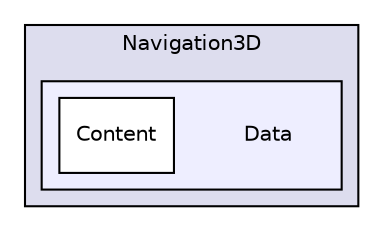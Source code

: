 digraph "PVR/SDK_3.4/Examples/Advanced/Navigation3D/Data" {
  compound=true
  node [ fontsize="10", fontname="Helvetica"];
  edge [ labelfontsize="10", labelfontname="Helvetica"];
  subgraph clusterdir_7e72ad61714fecb5514c5fe093a7b180 {
    graph [ bgcolor="#ddddee", pencolor="black", label="Navigation3D" fontname="Helvetica", fontsize="10", URL="dir_7e72ad61714fecb5514c5fe093a7b180.html"]
  subgraph clusterdir_5dd0c3e802de451d6ad3ba459131e9aa {
    graph [ bgcolor="#eeeeff", pencolor="black", label="" URL="dir_5dd0c3e802de451d6ad3ba459131e9aa.html"];
    dir_5dd0c3e802de451d6ad3ba459131e9aa [shape=plaintext label="Data"];
    dir_054ec1b832acf18a146a94e40a5362a3 [shape=box label="Content" color="black" fillcolor="white" style="filled" URL="dir_054ec1b832acf18a146a94e40a5362a3.html"];
  }
  }
}
